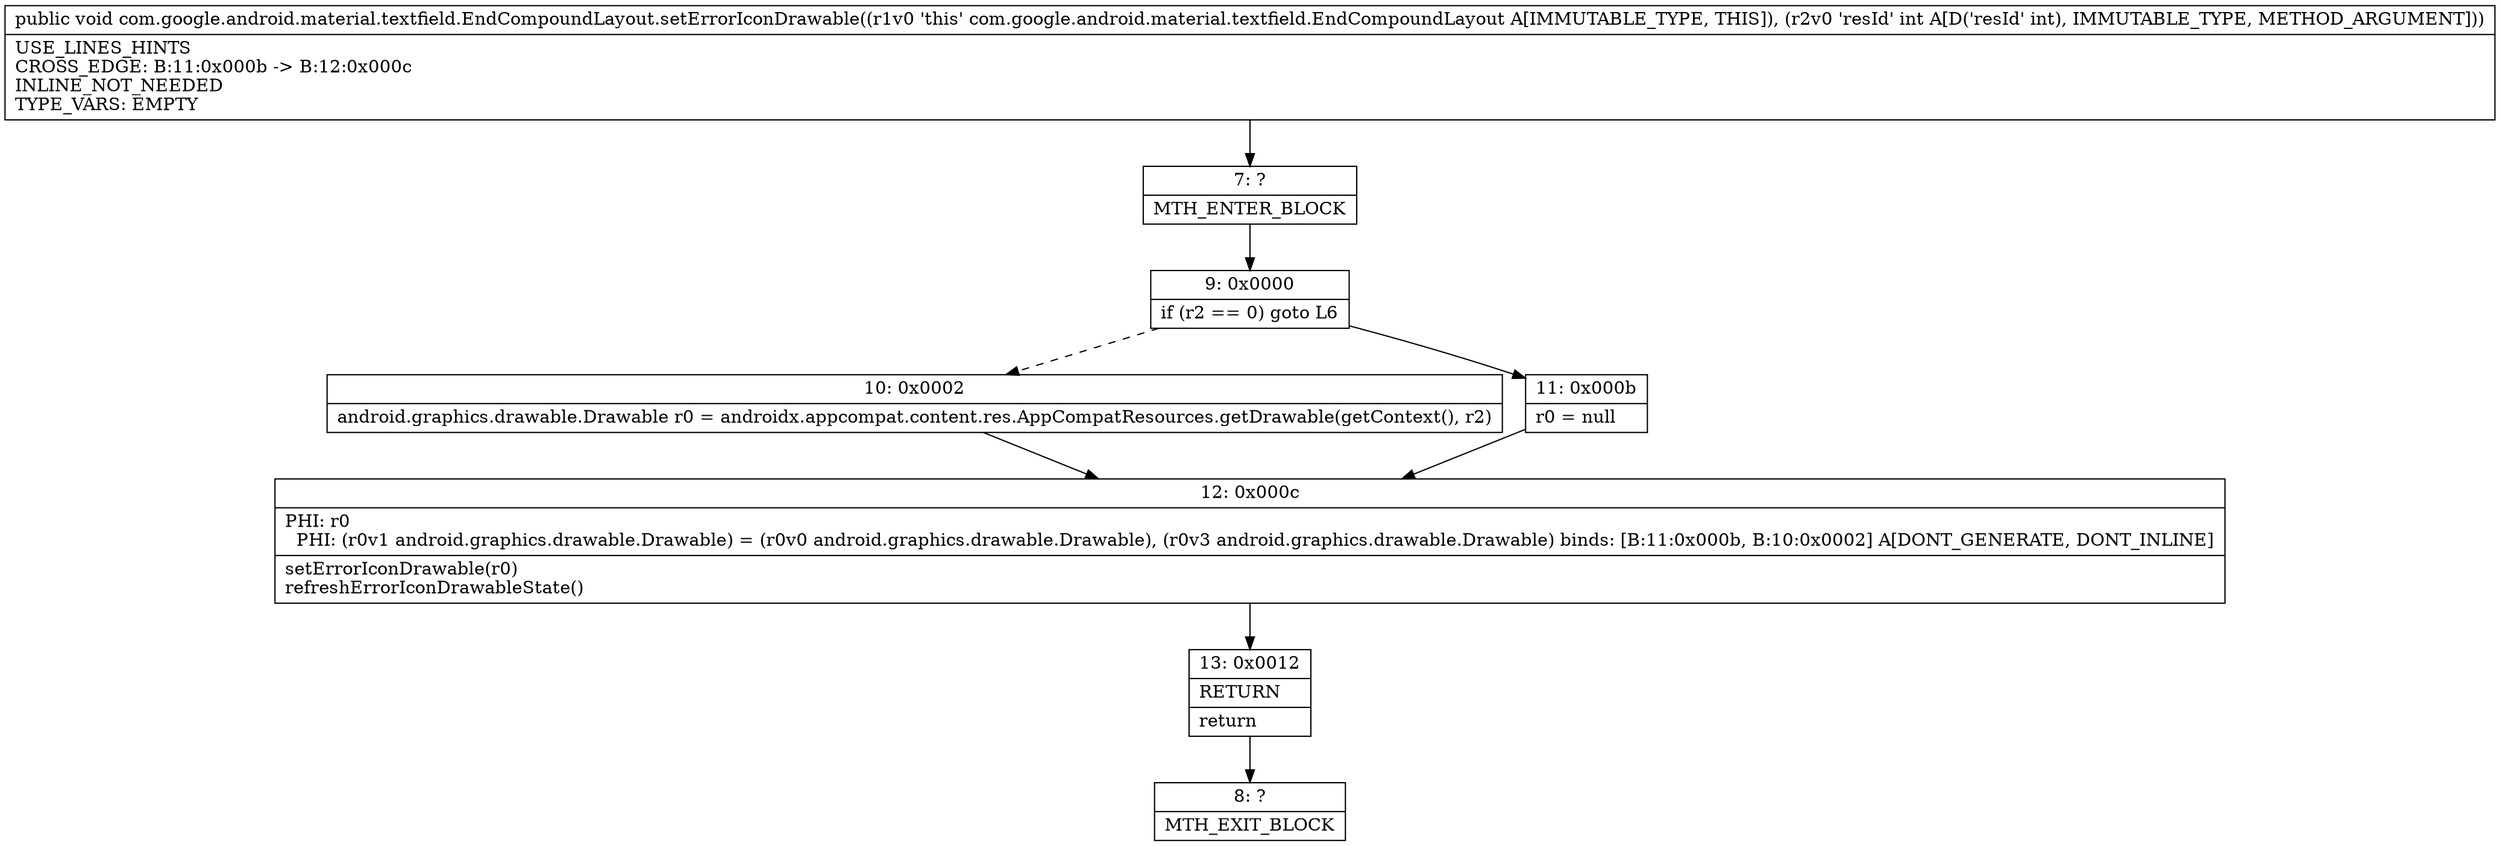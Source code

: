 digraph "CFG forcom.google.android.material.textfield.EndCompoundLayout.setErrorIconDrawable(I)V" {
Node_7 [shape=record,label="{7\:\ ?|MTH_ENTER_BLOCK\l}"];
Node_9 [shape=record,label="{9\:\ 0x0000|if (r2 == 0) goto L6\l}"];
Node_10 [shape=record,label="{10\:\ 0x0002|android.graphics.drawable.Drawable r0 = androidx.appcompat.content.res.AppCompatResources.getDrawable(getContext(), r2)\l}"];
Node_12 [shape=record,label="{12\:\ 0x000c|PHI: r0 \l  PHI: (r0v1 android.graphics.drawable.Drawable) = (r0v0 android.graphics.drawable.Drawable), (r0v3 android.graphics.drawable.Drawable) binds: [B:11:0x000b, B:10:0x0002] A[DONT_GENERATE, DONT_INLINE]\l|setErrorIconDrawable(r0)\lrefreshErrorIconDrawableState()\l}"];
Node_13 [shape=record,label="{13\:\ 0x0012|RETURN\l|return\l}"];
Node_8 [shape=record,label="{8\:\ ?|MTH_EXIT_BLOCK\l}"];
Node_11 [shape=record,label="{11\:\ 0x000b|r0 = null\l}"];
MethodNode[shape=record,label="{public void com.google.android.material.textfield.EndCompoundLayout.setErrorIconDrawable((r1v0 'this' com.google.android.material.textfield.EndCompoundLayout A[IMMUTABLE_TYPE, THIS]), (r2v0 'resId' int A[D('resId' int), IMMUTABLE_TYPE, METHOD_ARGUMENT]))  | USE_LINES_HINTS\lCROSS_EDGE: B:11:0x000b \-\> B:12:0x000c\lINLINE_NOT_NEEDED\lTYPE_VARS: EMPTY\l}"];
MethodNode -> Node_7;Node_7 -> Node_9;
Node_9 -> Node_10[style=dashed];
Node_9 -> Node_11;
Node_10 -> Node_12;
Node_12 -> Node_13;
Node_13 -> Node_8;
Node_11 -> Node_12;
}

